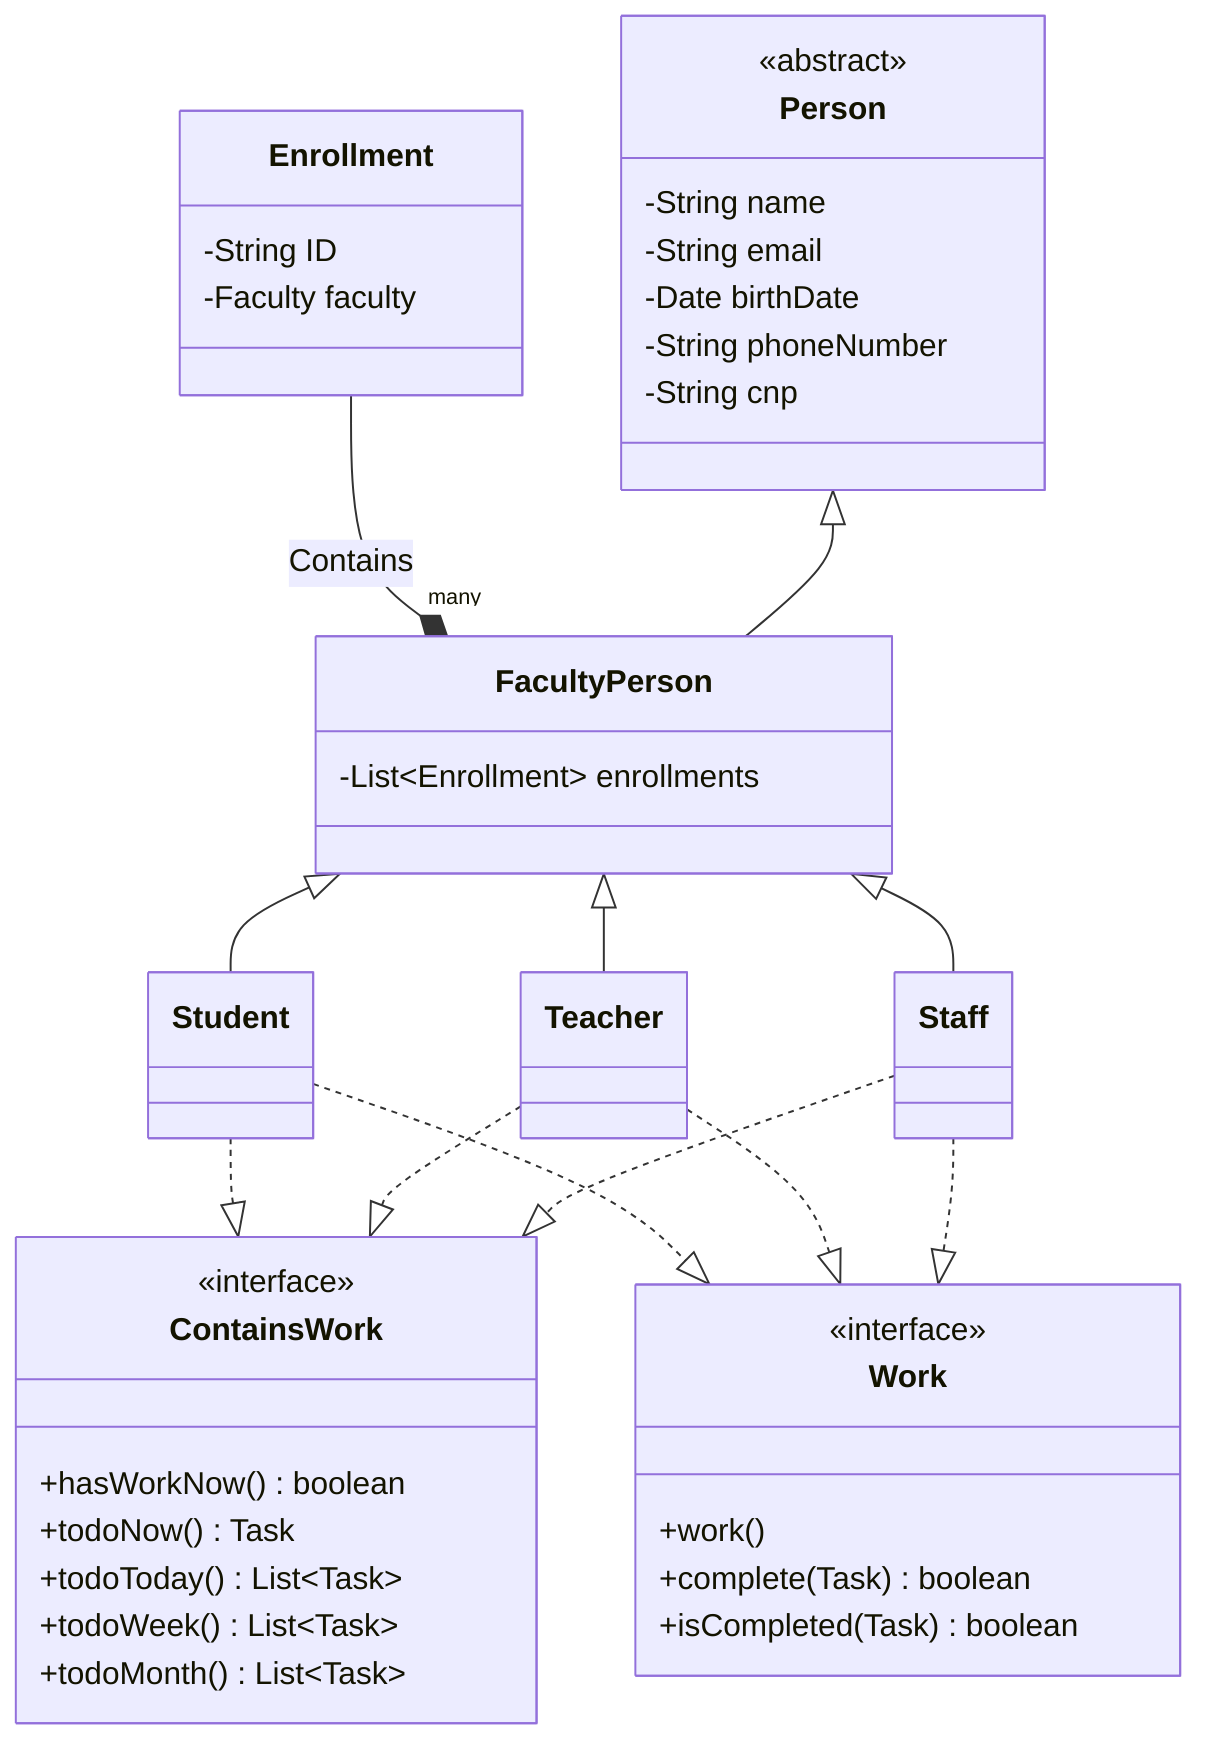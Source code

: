 classDiagram
  Enrollment --* "many" FacultyPerson : Contains

  Person <|-- FacultyPerson
  FacultyPerson <|-- Student
  FacultyPerson <|-- Teacher
  FacultyPerson <|-- Staff

  Student ..|> ContainsWork
  Teacher ..|> ContainsWork
  Staff ..|> ContainsWork

  Student ..|> Work
  Teacher ..|> Work
  Staff ..|> Work


  class Person {
    <<abstract>>
    -String name
    -String email
    -Date birthDate
    -String phoneNumber
    -String cnp
  }
  class FacultyPerson {
    -List~Enrollment~ enrollments
  }
  class Work {
    <<interface>>
    +work()
    +complete(Task) boolean
    +isCompleted(Task) boolean
  }
  class ContainsWork {
    <<interface>>
    +hasWorkNow() boolean
    +todoNow() Task
    +todoToday() List~Task~
    +todoWeek() List~Task~
    +todoMonth() List~Task~
  }
  class Teacher {
  }
  class Staff {
  }
  class Student {
  }

  class Enrollment {
    -String ID
    -Faculty faculty
  }